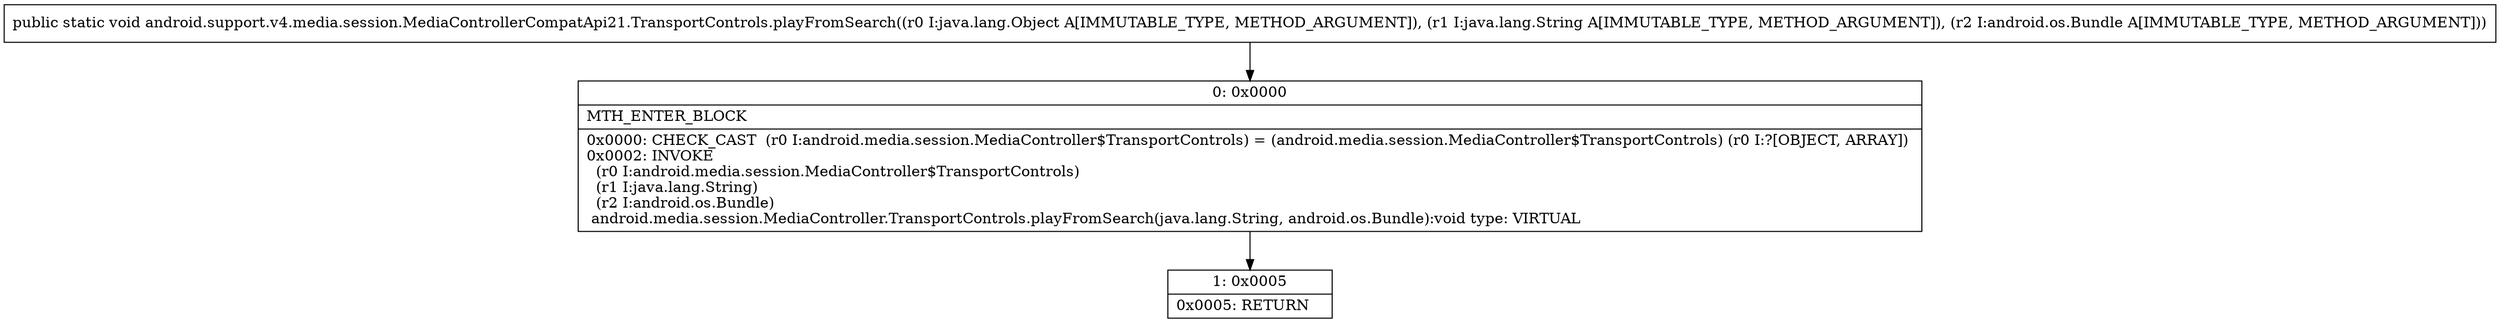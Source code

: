 digraph "CFG forandroid.support.v4.media.session.MediaControllerCompatApi21.TransportControls.playFromSearch(Ljava\/lang\/Object;Ljava\/lang\/String;Landroid\/os\/Bundle;)V" {
Node_0 [shape=record,label="{0\:\ 0x0000|MTH_ENTER_BLOCK\l|0x0000: CHECK_CAST  (r0 I:android.media.session.MediaController$TransportControls) = (android.media.session.MediaController$TransportControls) (r0 I:?[OBJECT, ARRAY]) \l0x0002: INVOKE  \l  (r0 I:android.media.session.MediaController$TransportControls)\l  (r1 I:java.lang.String)\l  (r2 I:android.os.Bundle)\l android.media.session.MediaController.TransportControls.playFromSearch(java.lang.String, android.os.Bundle):void type: VIRTUAL \l}"];
Node_1 [shape=record,label="{1\:\ 0x0005|0x0005: RETURN   \l}"];
MethodNode[shape=record,label="{public static void android.support.v4.media.session.MediaControllerCompatApi21.TransportControls.playFromSearch((r0 I:java.lang.Object A[IMMUTABLE_TYPE, METHOD_ARGUMENT]), (r1 I:java.lang.String A[IMMUTABLE_TYPE, METHOD_ARGUMENT]), (r2 I:android.os.Bundle A[IMMUTABLE_TYPE, METHOD_ARGUMENT])) }"];
MethodNode -> Node_0;
Node_0 -> Node_1;
}

